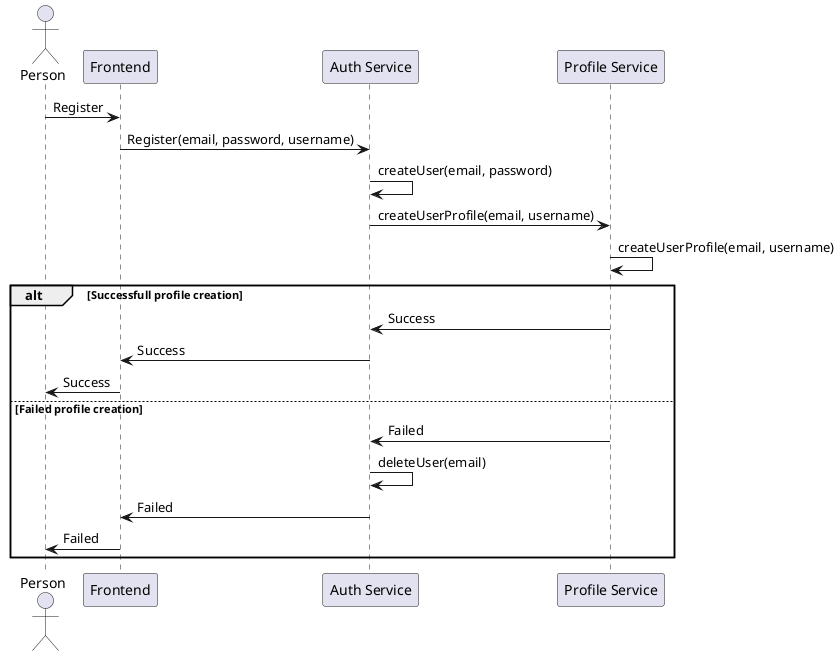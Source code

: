 @startuml registration-sequence

actor Person

participant "Frontend" as Frontend

participant "Auth Service" as AuthService

participant "Profile Service" as ProfileService

Person -> Frontend: Register

Frontend -> AuthService: Register(email, password, username)

AuthService -> AuthService: createUser(email, password)

AuthService -> ProfileService: createUserProfile(email, username)

ProfileService -> ProfileService: createUserProfile(email, username)

alt Successfull profile creation
    ProfileService -> AuthService: Success
    AuthService -> Frontend: Success
    Frontend -> Person: Success
else Failed profile creation
    ProfileService -> AuthService: Failed
    AuthService -> AuthService: deleteUser(email)
    AuthService -> Frontend: Failed
    Frontend -> Person: Failed
end

@enduml